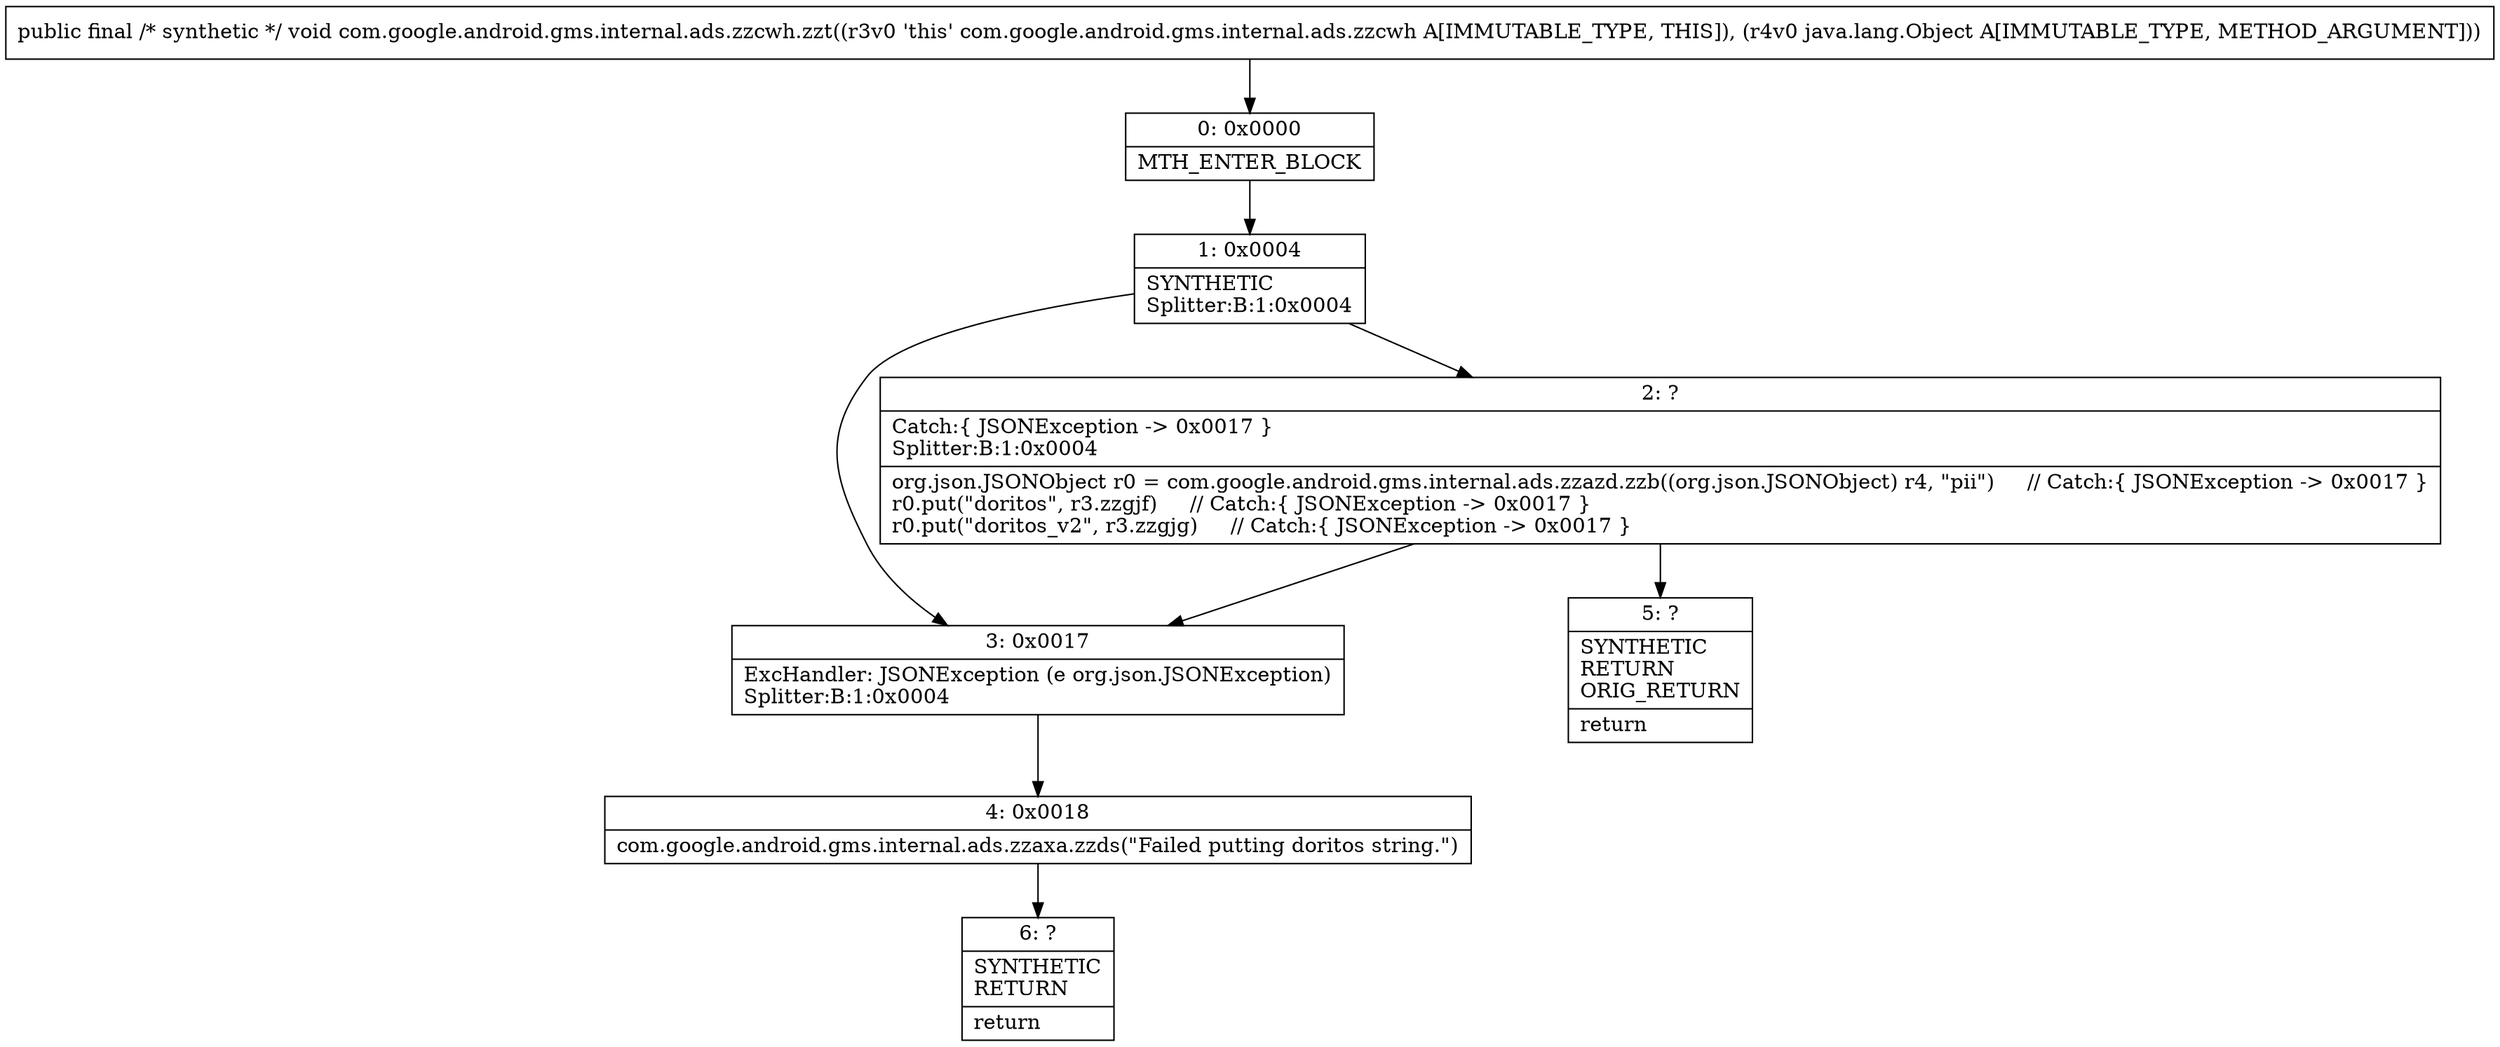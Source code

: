 digraph "CFG forcom.google.android.gms.internal.ads.zzcwh.zzt(Ljava\/lang\/Object;)V" {
Node_0 [shape=record,label="{0\:\ 0x0000|MTH_ENTER_BLOCK\l}"];
Node_1 [shape=record,label="{1\:\ 0x0004|SYNTHETIC\lSplitter:B:1:0x0004\l}"];
Node_2 [shape=record,label="{2\:\ ?|Catch:\{ JSONException \-\> 0x0017 \}\lSplitter:B:1:0x0004\l|org.json.JSONObject r0 = com.google.android.gms.internal.ads.zzazd.zzb((org.json.JSONObject) r4, \"pii\")     \/\/ Catch:\{ JSONException \-\> 0x0017 \}\lr0.put(\"doritos\", r3.zzgjf)     \/\/ Catch:\{ JSONException \-\> 0x0017 \}\lr0.put(\"doritos_v2\", r3.zzgjg)     \/\/ Catch:\{ JSONException \-\> 0x0017 \}\l}"];
Node_3 [shape=record,label="{3\:\ 0x0017|ExcHandler: JSONException (e org.json.JSONException)\lSplitter:B:1:0x0004\l}"];
Node_4 [shape=record,label="{4\:\ 0x0018|com.google.android.gms.internal.ads.zzaxa.zzds(\"Failed putting doritos string.\")\l}"];
Node_5 [shape=record,label="{5\:\ ?|SYNTHETIC\lRETURN\lORIG_RETURN\l|return\l}"];
Node_6 [shape=record,label="{6\:\ ?|SYNTHETIC\lRETURN\l|return\l}"];
MethodNode[shape=record,label="{public final \/* synthetic *\/ void com.google.android.gms.internal.ads.zzcwh.zzt((r3v0 'this' com.google.android.gms.internal.ads.zzcwh A[IMMUTABLE_TYPE, THIS]), (r4v0 java.lang.Object A[IMMUTABLE_TYPE, METHOD_ARGUMENT])) }"];
MethodNode -> Node_0;
Node_0 -> Node_1;
Node_1 -> Node_2;
Node_1 -> Node_3;
Node_2 -> Node_3;
Node_2 -> Node_5;
Node_3 -> Node_4;
Node_4 -> Node_6;
}

